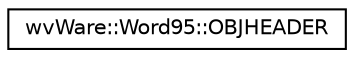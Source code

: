 digraph "类继承关系图"
{
  edge [fontname="Helvetica",fontsize="10",labelfontname="Helvetica",labelfontsize="10"];
  node [fontname="Helvetica",fontsize="10",shape=record];
  rankdir="LR";
  Node0 [label="wvWare::Word95::OBJHEADER",height=0.2,width=0.4,color="black", fillcolor="white", style="filled",URL="$structwv_ware_1_1_word95_1_1_o_b_j_h_e_a_d_e_r.html"];
}

